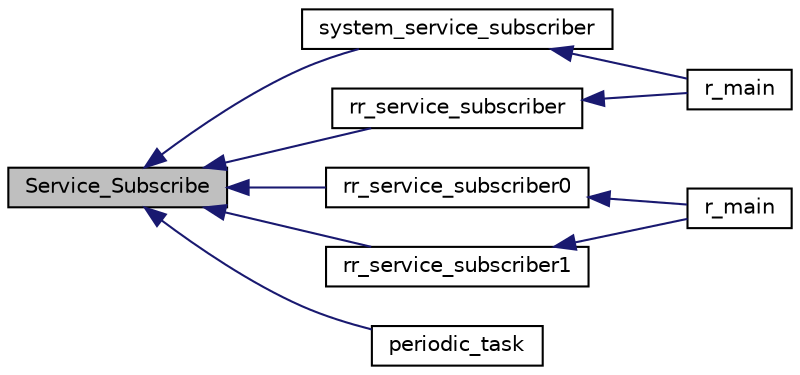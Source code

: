 digraph "Service_Subscribe"
{
  edge [fontname="Helvetica",fontsize="10",labelfontname="Helvetica",labelfontsize="10"];
  node [fontname="Helvetica",fontsize="10",shape=record];
  rankdir="LR";
  Node1 [label="Service_Subscribe",height=0.2,width=0.4,color="black", fillcolor="grey75", style="filled", fontcolor="black"];
  Node1 -> Node2 [dir="back",color="midnightblue",fontsize="10",style="solid",fontname="Helvetica"];
  Node2 [label="system_service_subscriber",height=0.2,width=0.4,color="black", fillcolor="white", style="filled",URL="$test007__services_8c.html#adc7a3e97df9b4634e9b4317585626ccb"];
  Node2 -> Node3 [dir="back",color="midnightblue",fontsize="10",style="solid",fontname="Helvetica"];
  Node3 [label="r_main",height=0.2,width=0.4,color="black", fillcolor="white", style="filled",URL="$test007__services_8c.html#afff05d20e8e3bfc1d7d8aab2bb3a1e9b",tooltip="main function provided by user application. The first task to run. "];
  Node1 -> Node4 [dir="back",color="midnightblue",fontsize="10",style="solid",fontname="Helvetica"];
  Node4 [label="rr_service_subscriber",height=0.2,width=0.4,color="black", fillcolor="white", style="filled",URL="$test007__services_8c.html#a37a52a2dd5db5daf08e206394cd17fed"];
  Node4 -> Node3 [dir="back",color="midnightblue",fontsize="10",style="solid",fontname="Helvetica"];
  Node1 -> Node5 [dir="back",color="midnightblue",fontsize="10",style="solid",fontname="Helvetica"];
  Node5 [label="rr_service_subscriber0",height=0.2,width=0.4,color="black", fillcolor="white", style="filled",URL="$test008__service__values_8c.html#a25336ab2d1310fe69acfc3b2a73eb71f"];
  Node5 -> Node6 [dir="back",color="midnightblue",fontsize="10",style="solid",fontname="Helvetica"];
  Node6 [label="r_main",height=0.2,width=0.4,color="black", fillcolor="white", style="filled",URL="$test008__service__values_8c.html#afff05d20e8e3bfc1d7d8aab2bb3a1e9b",tooltip="main function provided by user application. The first task to run. "];
  Node1 -> Node7 [dir="back",color="midnightblue",fontsize="10",style="solid",fontname="Helvetica"];
  Node7 [label="rr_service_subscriber1",height=0.2,width=0.4,color="black", fillcolor="white", style="filled",URL="$test008__service__values_8c.html#a6e747c55127f1070551c15bf9b550e5c"];
  Node7 -> Node6 [dir="back",color="midnightblue",fontsize="10",style="solid",fontname="Helvetica"];
  Node1 -> Node8 [dir="back",color="midnightblue",fontsize="10",style="solid",fontname="Helvetica"];
  Node8 [label="periodic_task",height=0.2,width=0.4,color="black", fillcolor="white", style="filled",URL="$test016__periodic__subscribe_8c.html#aa1f4128c166b90ce776f9deba8bd8fee"];
}
